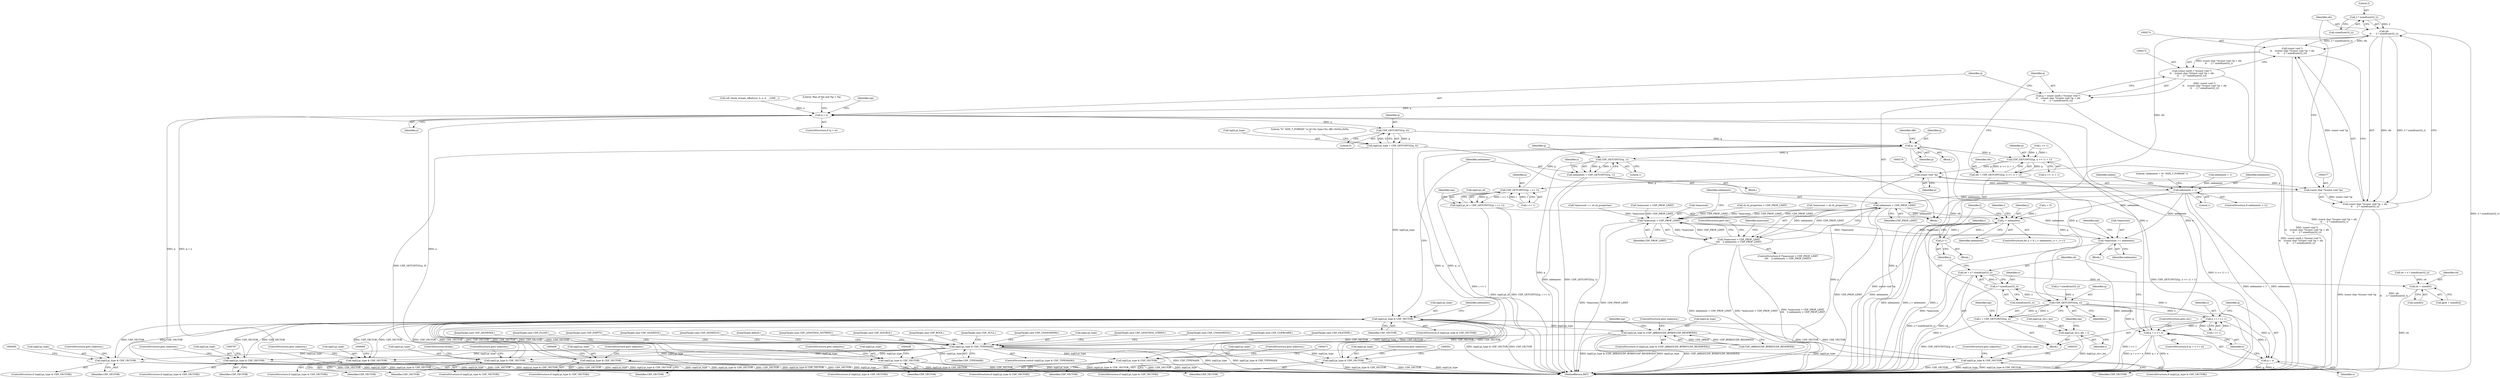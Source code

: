 digraph "0_file_1aec04dbf8a24b8a6ba64c4f74efa0628e36db0b@API" {
"1000283" [label="(Call,2 * sizeof(uint32_t))"];
"1000281" [label="(Call,ofs\n\t\t    - 2 * sizeof(uint32_t))"];
"1000273" [label="(Call,(const void *)\n\t\t    ((const char *)(const void *)p + ofs\n\t\t    - 2 * sizeof(uint32_t)))"];
"1000271" [label="(Call,(const uint8_t *)(const void *)\n\t\t    ((const char *)(const void *)p + ofs\n\t\t    - 2 * sizeof(uint32_t)))"];
"1000269" [label="(Call,q = (const uint8_t *)(const void *)\n\t\t    ((const char *)(const void *)p + ofs\n\t\t    - 2 * sizeof(uint32_t)))"];
"1000288" [label="(Call,q > e)"];
"1000316" [label="(Call,CDF_GETUINT32(q, 0))"];
"1000310" [label="(Call,inp[i].pi_type = CDF_GETUINT32(q, 0))"];
"1000342" [label="(Call,inp[i].pi_type & CDF_VECTOR)"];
"1000373" [label="(Call,inp[i].pi_type & (CDF_ARRAY|CDF_BYREF|CDF_RESERVED))"];
"1000386" [label="(Call,inp[i].pi_type & CDF_TYPEMASK)"];
"1000399" [label="(Call,inp[i].pi_type & CDF_VECTOR)"];
"1000429" [label="(Call,inp[i].pi_type & CDF_VECTOR)"];
"1000462" [label="(Call,inp[i].pi_type & CDF_VECTOR)"];
"1000492" [label="(Call,inp[i].pi_type & CDF_VECTOR)"];
"1000524" [label="(Call,inp[i].pi_type & CDF_VECTOR)"];
"1000556" [label="(Call,inp[i].pi_type & CDF_VECTOR)"];
"1000597" [label="(Call,inp[i].pi_type & CDF_VECTOR)"];
"1000778" [label="(Call,inp[i].pi_type & CDF_VECTOR)"];
"1000810" [label="(Call,inp[i].pi_type & CDF_VECTOR)"];
"1000337" [label="(Call,q - p)"];
"1000262" [label="(Call,CDF_GETUINT32(p, (i << 1) + 1))"];
"1000260" [label="(Call,ofs = CDF_GETUINT32(p, (i << 1) + 1))"];
"1000278" [label="(Call,(const void *)p)"];
"1000276" [label="(Call,(const char *)(const void *)p)"];
"1000275" [label="(Call,(const char *)(const void *)p + ofs\n\t\t    - 2 * sizeof(uint32_t))"];
"1000305" [label="(Call,CDF_GETUINT32(p, i << 1))"];
"1000299" [label="(Call,inp[i].pi_id = CDF_GETUINT32(p, i << 1))"];
"1000352" [label="(Call,CDF_GETUINT32(q, 1))"];
"1000350" [label="(Call,nelements = CDF_GETUINT32(q, 1))"];
"1000641" [label="(Call,nelements > 1)"];
"1000658" [label="(Call,nelements > CDF_PROP_LIMIT)"];
"1000654" [label="(Call,*maxcount > CDF_PROP_LIMIT)"];
"1000653" [label="(Call,*maxcount > CDF_PROP_LIMIT\n\t\t\t\t    || nelements > CDF_PROP_LIMIT)"];
"1000662" [label="(Call,*maxcount += nelements)"];
"1000689" [label="(Call,j < nelements)"];
"1000693" [label="(Call,j++)"];
"1000701" [label="(Call,CDF_GETUINT32(q, o))"];
"1000699" [label="(Call,l = CDF_GETUINT32(q, o))"];
"1000704" [label="(Call,inp[i].pi_str.s_len = l)"];
"1000755" [label="(Call,o += l >> 1)"];
"1000761" [label="(Call,q + o >= e)"];
"1000762" [label="(Call,q + o)"];
"1000769" [label="(Call,o * sizeof(uint32_t))"];
"1000767" [label="(Call,o4 = o * sizeof(uint32_t))"];
"1000728" [label="(Call,o4 + sizeof(l))"];
"1000809" [label="(ControlStructure,if (inp[i].pi_type & CDF_VECTOR))"];
"1000769" [label="(Call,o * sizeof(uint32_t))"];
"1000310" [label="(Call,inp[i].pi_type = CDF_GETUINT32(q, 0))"];
"1000839" [label="(MethodReturn,RET)"];
"1000647" [label="(Identifier,nelem)"];
"1000318" [label="(Literal,0)"];
"1000349" [label="(Block,)"];
"1000811" [label="(Call,inp[i].pi_type)"];
"1000692" [label="(Block,)"];
"1000427" [label="(JumpTarget,case CDF_SIGNED32:)"];
"1000764" [label="(Identifier,o)"];
"1000177" [label="(Call,sh.sh_properties > CDF_PROP_LIMIT)"];
"1000686" [label="(Call,j = 0)"];
"1000321" [label="(Literal,\"%\" SIZE_T_FORMAT \"u) id=%x type=%x offs=0x%tx,0x%x\n\")"];
"1000761" [label="(Call,q + o >= e)"];
"1000524" [label="(Call,inp[i].pi_type & CDF_VECTOR)"];
"1000384" [label="(ControlStructure,goto unknown;)"];
"1000708" [label="(Identifier,inp)"];
"1000694" [label="(Identifier,j)"];
"1000337" [label="(Call,q - p)"];
"1000398" [label="(ControlStructure,if (inp[i].pi_type & CDF_VECTOR))"];
"1000683" [label="(Literal,\"nelements = %\" SIZE_T_FORMAT \"u\n\")"];
"1000728" [label="(Call,o4 + sizeof(l))"];
"1000264" [label="(Call,(i << 1) + 1)"];
"1000668" [label="(Identifier,inp)"];
"1000348" [label="(Identifier,CDF_VECTOR)"];
"1000596" [label="(ControlStructure,if (inp[i].pi_type & CDF_VECTOR))"];
"1000461" [label="(ControlStructure,if (inp[i].pi_type & CDF_VECTOR))"];
"1000354" [label="(Literal,1)"];
"1000343" [label="(Call,inp[i].pi_type)"];
"1000262" [label="(Call,CDF_GETUINT32(p, (i << 1) + 1))"];
"1000374" [label="(Call,inp[i].pi_type)"];
"1000556" [label="(Call,inp[i].pi_type & CDF_VECTOR)"];
"1000397" [label="(JumpTarget,case CDF_SIGNED16:)"];
"1000311" [label="(Call,inp[i].pi_type)"];
"1000557" [label="(Call,inp[i].pi_type)"];
"1000703" [label="(Identifier,o)"];
"1000818" [label="(ControlStructure,break;)"];
"1000306" [label="(Identifier,p)"];
"1000313" [label="(Identifier,inp)"];
"1000211" [label="(Call,*maxcount = sh.sh_properties)"];
"1000702" [label="(Identifier,q)"];
"1000663" [label="(Call,*maxcount)"];
"1000819" [label="(JumpTarget,default:)"];
"1000730" [label="(Call,sizeof(l))"];
"1000436" [label="(ControlStructure,goto unknown;)"];
"1000771" [label="(Call,sizeof(uint32_t))"];
"1000689" [label="(Call,j < nelements)"];
"1000639" [label="(JumpTarget,case CDF_LENGTH32_WSTRING:)"];
"1000238" [label="(Call,cdf_check_stream_offset(sst, h, e, 0, __LINE__))"];
"1000760" [label="(ControlStructure,if (q + o >= e))"];
"1000428" [label="(ControlStructure,if (inp[i].pi_type & CDF_VECTOR))"];
"1000696" [label="(Identifier,i)"];
"1000400" [label="(Call,inp[i].pi_type)"];
"1000352" [label="(Call,CDF_GETUINT32(q, 1))"];
"1000643" [label="(Literal,1)"];
"1000717" [label="(Identifier,inp)"];
"1000338" [label="(Identifier,q)"];
"1000392" [label="(Identifier,CDF_TYPEMASK)"];
"1000595" [label="(JumpTarget,case CDF_DOUBLE:)"];
"1000817" [label="(ControlStructure,goto unknown;)"];
"1000700" [label="(Identifier,l)"];
"1000644" [label="(Block,)"];
"1000385" [label="(ControlStructure,switch (inp[i].pi_type & CDF_TYPEMASK))"];
"1000317" [label="(Identifier,q)"];
"1000459" [label="(JumpTarget,case CDF_BOOL:)"];
"1000768" [label="(Identifier,o4)"];
"1000493" [label="(Call,inp[i].pi_type)"];
"1000203" [label="(Call,*maxcount += sh.sh_properties)"];
"1000697" [label="(Block,)"];
"1000774" [label="(Identifier,i)"];
"1000405" [label="(Identifier,CDF_VECTOR)"];
"1000394" [label="(JumpTarget,case CDF_NULL:)"];
"1000491" [label="(ControlStructure,if (inp[i].pi_type & CDF_VECTOR))"];
"1000294" [label="(Literal,\"Ran of the end %p > %p\n\")"];
"1000604" [label="(ControlStructure,goto unknown;)"];
"1000269" [label="(Call,q = (const uint8_t *)(const void *)\n\t\t    ((const char *)(const void *)p + ofs\n\t\t    - 2 * sizeof(uint32_t)))"];
"1000265" [label="(Call,i << 1)"];
"1000699" [label="(Call,l = CDF_GETUINT32(q, o))"];
"1000258" [label="(Block,)"];
"1000302" [label="(Identifier,inp)"];
"1000350" [label="(Call,nelements = CDF_GETUINT32(q, 1))"];
"1000360" [label="(Call,nelements = 1)"];
"1000339" [label="(Identifier,p)"];
"1000356" [label="(Identifier,o)"];
"1000530" [label="(Identifier,CDF_VECTOR)"];
"1000522" [label="(JumpTarget,case CDF_UNSIGNED64:)"];
"1000387" [label="(Call,inp[i].pi_type)"];
"1000691" [label="(Identifier,nelements)"];
"1000712" [label="(Identifier,l)"];
"1000659" [label="(Identifier,nelements)"];
"1000300" [label="(Call,inp[i].pi_id)"];
"1000288" [label="(Call,q > e)"];
"1000373" [label="(Call,inp[i].pi_type & (CDF_ARRAY|CDF_BYREF|CDF_RESERVED))"];
"1000353" [label="(Identifier,q)"];
"1000468" [label="(Identifier,CDF_VECTOR)"];
"1000361" [label="(Identifier,nelements)"];
"1000598" [label="(Call,inp[i].pi_type)"];
"1000638" [label="(JumpTarget,case CDF_LENGTH32_STRING:)"];
"1000755" [label="(Call,o += l >> 1)"];
"1000275" [label="(Call,(const char *)(const void *)p + ofs\n\t\t    - 2 * sizeof(uint32_t))"];
"1000660" [label="(Identifier,CDF_PROP_LIMIT)"];
"1000767" [label="(Call,o4 = o * sizeof(uint32_t))"];
"1000523" [label="(ControlStructure,if (inp[i].pi_type & CDF_VECTOR))"];
"1000368" [label="(Call,o * sizeof(uint32_t))"];
"1000770" [label="(Identifier,o)"];
"1000765" [label="(Identifier,e)"];
"1000386" [label="(Call,inp[i].pi_type & CDF_TYPEMASK)"];
"1000287" [label="(ControlStructure,if (q > e))"];
"1000661" [label="(ControlStructure,goto out;)"];
"1000399" [label="(Call,inp[i].pi_type & CDF_VECTOR)"];
"1000653" [label="(Call,*maxcount > CDF_PROP_LIMIT\n\t\t\t\t    || nelements > CDF_PROP_LIMIT)"];
"1000460" [label="(JumpTarget,case CDF_UNSIGNED32:)"];
"1000531" [label="(ControlStructure,goto unknown;)"];
"1000808" [label="(JumpTarget,case CDF_CLIPBOARD:)"];
"1000336" [label="(Block,)"];
"1000263" [label="(Identifier,p)"];
"1000693" [label="(Call,j++)"];
"1000563" [label="(ControlStructure,goto unknown;)"];
"1000701" [label="(Call,CDF_GETUINT32(q, o))"];
"1000342" [label="(Call,inp[i].pi_type & CDF_VECTOR)"];
"1000785" [label="(ControlStructure,goto unknown;)"];
"1000283" [label="(Call,2 * sizeof(uint32_t))"];
"1000281" [label="(Call,ofs\n\t\t    - 2 * sizeof(uint32_t))"];
"1000654" [label="(Call,*maxcount > CDF_PROP_LIMIT)"];
"1000463" [label="(Call,inp[i].pi_type)"];
"1000555" [label="(ControlStructure,if (inp[i].pi_type & CDF_VECTOR))"];
"1000777" [label="(ControlStructure,if (inp[i].pi_type & CDF_VECTOR))"];
"1000261" [label="(Identifier,ofs)"];
"1000366" [label="(Call,o4 = o * sizeof(uint32_t))"];
"1000276" [label="(Call,(const char *)(const void *)p)"];
"1000658" [label="(Call,nelements > CDF_PROP_LIMIT)"];
"1000273" [label="(Call,(const void *)\n\t\t    ((const char *)(const void *)p + ofs\n\t\t    - 2 * sizeof(uint32_t)))"];
"1000389" [label="(Identifier,inp)"];
"1000776" [label="(JumpTarget,case CDF_FILETIME:)"];
"1000341" [label="(ControlStructure,if (inp[i].pi_type & CDF_VECTOR))"];
"1000462" [label="(Call,inp[i].pi_type & CDF_VECTOR)"];
"1000299" [label="(Call,inp[i].pi_id = CDF_GETUINT32(p, i << 1))"];
"1000763" [label="(Identifier,q)"];
"1000766" [label="(ControlStructure,goto out;)"];
"1000729" [label="(Identifier,o4)"];
"1000316" [label="(Call,CDF_GETUINT32(q, 0))"];
"1000603" [label="(Identifier,CDF_VECTOR)"];
"1000756" [label="(Identifier,o)"];
"1000430" [label="(Call,inp[i].pi_type)"];
"1000271" [label="(Call,(const uint8_t *)(const void *)\n\t\t    ((const char *)(const void *)p + ofs\n\t\t    - 2 * sizeof(uint32_t)))"];
"1000290" [label="(Identifier,e)"];
"1000816" [label="(Identifier,CDF_VECTOR)"];
"1000641" [label="(Call,nelements > 1)"];
"1000525" [label="(Call,inp[i].pi_type)"];
"1000705" [label="(Call,inp[i].pi_str.s_len)"];
"1000278" [label="(Call,(const void *)p)"];
"1000429" [label="(Call,inp[i].pi_type & CDF_VECTOR)"];
"1000657" [label="(Identifier,CDF_PROP_LIMIT)"];
"1000652" [label="(ControlStructure,if (*maxcount > CDF_PROP_LIMIT\n\t\t\t\t    || nelements > CDF_PROP_LIMIT))"];
"1000784" [label="(Identifier,CDF_VECTOR)"];
"1000280" [label="(Identifier,p)"];
"1000704" [label="(Call,inp[i].pi_str.s_len = l)"];
"1000260" [label="(Call,ofs = CDF_GETUINT32(p, (i << 1) + 1))"];
"1000379" [label="(Call,CDF_ARRAY|CDF_BYREF|CDF_RESERVED)"];
"1000778" [label="(Call,inp[i].pi_type & CDF_VECTOR)"];
"1000435" [label="(Identifier,CDF_VECTOR)"];
"1000498" [label="(Identifier,CDF_VECTOR)"];
"1000305" [label="(Call,CDF_GETUINT32(p, i << 1))"];
"1000685" [label="(ControlStructure,for (j = 0; j < nelements; j++, i++))"];
"1000779" [label="(Call,inp[i].pi_type)"];
"1000372" [label="(ControlStructure,if (inp[i].pi_type & (CDF_ARRAY|CDF_BYREF|CDF_RESERVED)))"];
"1000406" [label="(ControlStructure,goto unknown;)"];
"1000492" [label="(Call,inp[i].pi_type & CDF_VECTOR)"];
"1000499" [label="(ControlStructure,goto unknown;)"];
"1000757" [label="(Call,l >> 1)"];
"1000340" [label="(Identifier,offs)"];
"1000270" [label="(Identifier,q)"];
"1000640" [label="(ControlStructure,if (nelements > 1))"];
"1000198" [label="(Call,*maxcount > CDF_PROP_LIMIT)"];
"1000351" [label="(Identifier,nelements)"];
"1000490" [label="(JumpTarget,case CDF_SIGNED64:)"];
"1000554" [label="(JumpTarget,case CDF_FLOAT:)"];
"1000469" [label="(ControlStructure,goto unknown;)"];
"1000665" [label="(Identifier,nelements)"];
"1000810" [label="(Call,inp[i].pi_type & CDF_VECTOR)"];
"1000762" [label="(Call,q + o)"];
"1000307" [label="(Call,i << 1)"];
"1000562" [label="(Identifier,CDF_VECTOR)"];
"1000284" [label="(Literal,2)"];
"1000662" [label="(Call,*maxcount += nelements)"];
"1000642" [label="(Identifier,nelements)"];
"1000285" [label="(Call,sizeof(uint32_t))"];
"1000395" [label="(JumpTarget,case CDF_EMPTY:)"];
"1000597" [label="(Call,inp[i].pi_type & CDF_VECTOR)"];
"1000664" [label="(Identifier,maxcount)"];
"1000690" [label="(Identifier,j)"];
"1000289" [label="(Identifier,q)"];
"1000655" [label="(Call,*maxcount)"];
"1000726" [label="(Call,q[o4 + sizeof(l)])"];
"1000282" [label="(Identifier,ofs)"];
"1000283" -> "1000281"  [label="AST: "];
"1000283" -> "1000285"  [label="CFG: "];
"1000284" -> "1000283"  [label="AST: "];
"1000285" -> "1000283"  [label="AST: "];
"1000281" -> "1000283"  [label="CFG: "];
"1000283" -> "1000281"  [label="DDG: 2"];
"1000281" -> "1000275"  [label="AST: "];
"1000282" -> "1000281"  [label="AST: "];
"1000275" -> "1000281"  [label="CFG: "];
"1000281" -> "1000839"  [label="DDG: ofs"];
"1000281" -> "1000839"  [label="DDG: 2 * sizeof(uint32_t)"];
"1000281" -> "1000273"  [label="DDG: ofs"];
"1000281" -> "1000273"  [label="DDG: 2 * sizeof(uint32_t)"];
"1000281" -> "1000275"  [label="DDG: ofs"];
"1000281" -> "1000275"  [label="DDG: 2 * sizeof(uint32_t)"];
"1000260" -> "1000281"  [label="DDG: ofs"];
"1000273" -> "1000271"  [label="AST: "];
"1000273" -> "1000275"  [label="CFG: "];
"1000274" -> "1000273"  [label="AST: "];
"1000275" -> "1000273"  [label="AST: "];
"1000271" -> "1000273"  [label="CFG: "];
"1000273" -> "1000839"  [label="DDG: (const char *)(const void *)p + ofs\n\t\t    - 2 * sizeof(uint32_t)"];
"1000273" -> "1000271"  [label="DDG: (const char *)(const void *)p + ofs\n\t\t    - 2 * sizeof(uint32_t)"];
"1000276" -> "1000273"  [label="DDG: (const void *)p"];
"1000271" -> "1000269"  [label="AST: "];
"1000272" -> "1000271"  [label="AST: "];
"1000269" -> "1000271"  [label="CFG: "];
"1000271" -> "1000839"  [label="DDG: (const void *)\n\t\t    ((const char *)(const void *)p + ofs\n\t\t    - 2 * sizeof(uint32_t))"];
"1000271" -> "1000269"  [label="DDG: (const void *)\n\t\t    ((const char *)(const void *)p + ofs\n\t\t    - 2 * sizeof(uint32_t))"];
"1000269" -> "1000258"  [label="AST: "];
"1000270" -> "1000269"  [label="AST: "];
"1000289" -> "1000269"  [label="CFG: "];
"1000269" -> "1000839"  [label="DDG: (const uint8_t *)(const void *)\n\t\t    ((const char *)(const void *)p + ofs\n\t\t    - 2 * sizeof(uint32_t))"];
"1000269" -> "1000288"  [label="DDG: q"];
"1000288" -> "1000287"  [label="AST: "];
"1000288" -> "1000290"  [label="CFG: "];
"1000289" -> "1000288"  [label="AST: "];
"1000290" -> "1000288"  [label="AST: "];
"1000294" -> "1000288"  [label="CFG: "];
"1000302" -> "1000288"  [label="CFG: "];
"1000288" -> "1000839"  [label="DDG: e"];
"1000288" -> "1000839"  [label="DDG: q"];
"1000288" -> "1000839"  [label="DDG: q > e"];
"1000761" -> "1000288"  [label="DDG: e"];
"1000238" -> "1000288"  [label="DDG: e"];
"1000288" -> "1000316"  [label="DDG: q"];
"1000288" -> "1000761"  [label="DDG: e"];
"1000316" -> "1000310"  [label="AST: "];
"1000316" -> "1000318"  [label="CFG: "];
"1000317" -> "1000316"  [label="AST: "];
"1000318" -> "1000316"  [label="AST: "];
"1000310" -> "1000316"  [label="CFG: "];
"1000316" -> "1000310"  [label="DDG: q"];
"1000316" -> "1000310"  [label="DDG: 0"];
"1000316" -> "1000337"  [label="DDG: q"];
"1000310" -> "1000258"  [label="AST: "];
"1000311" -> "1000310"  [label="AST: "];
"1000321" -> "1000310"  [label="CFG: "];
"1000310" -> "1000839"  [label="DDG: CDF_GETUINT32(q, 0)"];
"1000310" -> "1000342"  [label="DDG: inp[i].pi_type"];
"1000342" -> "1000341"  [label="AST: "];
"1000342" -> "1000348"  [label="CFG: "];
"1000343" -> "1000342"  [label="AST: "];
"1000348" -> "1000342"  [label="AST: "];
"1000351" -> "1000342"  [label="CFG: "];
"1000361" -> "1000342"  [label="CFG: "];
"1000342" -> "1000839"  [label="DDG: CDF_VECTOR"];
"1000342" -> "1000839"  [label="DDG: inp[i].pi_type & CDF_VECTOR"];
"1000810" -> "1000342"  [label="DDG: CDF_VECTOR"];
"1000399" -> "1000342"  [label="DDG: CDF_VECTOR"];
"1000556" -> "1000342"  [label="DDG: CDF_VECTOR"];
"1000492" -> "1000342"  [label="DDG: CDF_VECTOR"];
"1000462" -> "1000342"  [label="DDG: CDF_VECTOR"];
"1000778" -> "1000342"  [label="DDG: CDF_VECTOR"];
"1000524" -> "1000342"  [label="DDG: CDF_VECTOR"];
"1000429" -> "1000342"  [label="DDG: CDF_VECTOR"];
"1000597" -> "1000342"  [label="DDG: CDF_VECTOR"];
"1000342" -> "1000373"  [label="DDG: inp[i].pi_type"];
"1000342" -> "1000399"  [label="DDG: CDF_VECTOR"];
"1000342" -> "1000429"  [label="DDG: CDF_VECTOR"];
"1000342" -> "1000462"  [label="DDG: CDF_VECTOR"];
"1000342" -> "1000492"  [label="DDG: CDF_VECTOR"];
"1000342" -> "1000524"  [label="DDG: CDF_VECTOR"];
"1000342" -> "1000556"  [label="DDG: CDF_VECTOR"];
"1000342" -> "1000597"  [label="DDG: CDF_VECTOR"];
"1000342" -> "1000778"  [label="DDG: CDF_VECTOR"];
"1000342" -> "1000810"  [label="DDG: CDF_VECTOR"];
"1000373" -> "1000372"  [label="AST: "];
"1000373" -> "1000379"  [label="CFG: "];
"1000374" -> "1000373"  [label="AST: "];
"1000379" -> "1000373"  [label="AST: "];
"1000384" -> "1000373"  [label="CFG: "];
"1000389" -> "1000373"  [label="CFG: "];
"1000373" -> "1000839"  [label="DDG: CDF_ARRAY|CDF_BYREF|CDF_RESERVED"];
"1000373" -> "1000839"  [label="DDG: inp[i].pi_type & (CDF_ARRAY|CDF_BYREF|CDF_RESERVED)"];
"1000373" -> "1000839"  [label="DDG: inp[i].pi_type"];
"1000379" -> "1000373"  [label="DDG: CDF_ARRAY"];
"1000379" -> "1000373"  [label="DDG: CDF_BYREF|CDF_RESERVED"];
"1000373" -> "1000386"  [label="DDG: inp[i].pi_type"];
"1000386" -> "1000385"  [label="AST: "];
"1000386" -> "1000392"  [label="CFG: "];
"1000387" -> "1000386"  [label="AST: "];
"1000392" -> "1000386"  [label="AST: "];
"1000394" -> "1000386"  [label="CFG: "];
"1000395" -> "1000386"  [label="CFG: "];
"1000397" -> "1000386"  [label="CFG: "];
"1000427" -> "1000386"  [label="CFG: "];
"1000459" -> "1000386"  [label="CFG: "];
"1000460" -> "1000386"  [label="CFG: "];
"1000490" -> "1000386"  [label="CFG: "];
"1000522" -> "1000386"  [label="CFG: "];
"1000554" -> "1000386"  [label="CFG: "];
"1000595" -> "1000386"  [label="CFG: "];
"1000638" -> "1000386"  [label="CFG: "];
"1000639" -> "1000386"  [label="CFG: "];
"1000776" -> "1000386"  [label="CFG: "];
"1000808" -> "1000386"  [label="CFG: "];
"1000819" -> "1000386"  [label="CFG: "];
"1000386" -> "1000839"  [label="DDG: CDF_TYPEMASK"];
"1000386" -> "1000839"  [label="DDG: inp[i].pi_type"];
"1000386" -> "1000839"  [label="DDG: inp[i].pi_type & CDF_TYPEMASK"];
"1000386" -> "1000399"  [label="DDG: inp[i].pi_type"];
"1000386" -> "1000429"  [label="DDG: inp[i].pi_type"];
"1000386" -> "1000462"  [label="DDG: inp[i].pi_type"];
"1000386" -> "1000492"  [label="DDG: inp[i].pi_type"];
"1000386" -> "1000524"  [label="DDG: inp[i].pi_type"];
"1000386" -> "1000556"  [label="DDG: inp[i].pi_type"];
"1000386" -> "1000597"  [label="DDG: inp[i].pi_type"];
"1000386" -> "1000778"  [label="DDG: inp[i].pi_type"];
"1000386" -> "1000810"  [label="DDG: inp[i].pi_type"];
"1000399" -> "1000398"  [label="AST: "];
"1000399" -> "1000405"  [label="CFG: "];
"1000400" -> "1000399"  [label="AST: "];
"1000405" -> "1000399"  [label="AST: "];
"1000406" -> "1000399"  [label="CFG: "];
"1000408" -> "1000399"  [label="CFG: "];
"1000399" -> "1000839"  [label="DDG: CDF_VECTOR"];
"1000399" -> "1000839"  [label="DDG: inp[i].pi_type"];
"1000399" -> "1000839"  [label="DDG: inp[i].pi_type & CDF_VECTOR"];
"1000429" -> "1000428"  [label="AST: "];
"1000429" -> "1000435"  [label="CFG: "];
"1000430" -> "1000429"  [label="AST: "];
"1000435" -> "1000429"  [label="AST: "];
"1000436" -> "1000429"  [label="CFG: "];
"1000438" -> "1000429"  [label="CFG: "];
"1000429" -> "1000839"  [label="DDG: CDF_VECTOR"];
"1000429" -> "1000839"  [label="DDG: inp[i].pi_type"];
"1000429" -> "1000839"  [label="DDG: inp[i].pi_type & CDF_VECTOR"];
"1000462" -> "1000461"  [label="AST: "];
"1000462" -> "1000468"  [label="CFG: "];
"1000463" -> "1000462"  [label="AST: "];
"1000468" -> "1000462"  [label="AST: "];
"1000469" -> "1000462"  [label="CFG: "];
"1000471" -> "1000462"  [label="CFG: "];
"1000462" -> "1000839"  [label="DDG: CDF_VECTOR"];
"1000462" -> "1000839"  [label="DDG: inp[i].pi_type"];
"1000462" -> "1000839"  [label="DDG: inp[i].pi_type & CDF_VECTOR"];
"1000492" -> "1000491"  [label="AST: "];
"1000492" -> "1000498"  [label="CFG: "];
"1000493" -> "1000492"  [label="AST: "];
"1000498" -> "1000492"  [label="AST: "];
"1000499" -> "1000492"  [label="CFG: "];
"1000501" -> "1000492"  [label="CFG: "];
"1000492" -> "1000839"  [label="DDG: CDF_VECTOR"];
"1000492" -> "1000839"  [label="DDG: inp[i].pi_type"];
"1000492" -> "1000839"  [label="DDG: inp[i].pi_type & CDF_VECTOR"];
"1000524" -> "1000523"  [label="AST: "];
"1000524" -> "1000530"  [label="CFG: "];
"1000525" -> "1000524"  [label="AST: "];
"1000530" -> "1000524"  [label="AST: "];
"1000531" -> "1000524"  [label="CFG: "];
"1000533" -> "1000524"  [label="CFG: "];
"1000524" -> "1000839"  [label="DDG: inp[i].pi_type"];
"1000524" -> "1000839"  [label="DDG: inp[i].pi_type & CDF_VECTOR"];
"1000524" -> "1000839"  [label="DDG: CDF_VECTOR"];
"1000556" -> "1000555"  [label="AST: "];
"1000556" -> "1000562"  [label="CFG: "];
"1000557" -> "1000556"  [label="AST: "];
"1000562" -> "1000556"  [label="AST: "];
"1000563" -> "1000556"  [label="CFG: "];
"1000565" -> "1000556"  [label="CFG: "];
"1000556" -> "1000839"  [label="DDG: CDF_VECTOR"];
"1000556" -> "1000839"  [label="DDG: inp[i].pi_type"];
"1000556" -> "1000839"  [label="DDG: inp[i].pi_type & CDF_VECTOR"];
"1000597" -> "1000596"  [label="AST: "];
"1000597" -> "1000603"  [label="CFG: "];
"1000598" -> "1000597"  [label="AST: "];
"1000603" -> "1000597"  [label="AST: "];
"1000604" -> "1000597"  [label="CFG: "];
"1000606" -> "1000597"  [label="CFG: "];
"1000597" -> "1000839"  [label="DDG: inp[i].pi_type"];
"1000597" -> "1000839"  [label="DDG: inp[i].pi_type & CDF_VECTOR"];
"1000597" -> "1000839"  [label="DDG: CDF_VECTOR"];
"1000778" -> "1000777"  [label="AST: "];
"1000778" -> "1000784"  [label="CFG: "];
"1000779" -> "1000778"  [label="AST: "];
"1000784" -> "1000778"  [label="AST: "];
"1000785" -> "1000778"  [label="CFG: "];
"1000787" -> "1000778"  [label="CFG: "];
"1000778" -> "1000839"  [label="DDG: CDF_VECTOR"];
"1000778" -> "1000839"  [label="DDG: inp[i].pi_type & CDF_VECTOR"];
"1000778" -> "1000839"  [label="DDG: inp[i].pi_type"];
"1000810" -> "1000809"  [label="AST: "];
"1000810" -> "1000816"  [label="CFG: "];
"1000811" -> "1000810"  [label="AST: "];
"1000816" -> "1000810"  [label="AST: "];
"1000817" -> "1000810"  [label="CFG: "];
"1000818" -> "1000810"  [label="CFG: "];
"1000810" -> "1000839"  [label="DDG: inp[i].pi_type & CDF_VECTOR"];
"1000810" -> "1000839"  [label="DDG: CDF_VECTOR"];
"1000810" -> "1000839"  [label="DDG: inp[i].pi_type"];
"1000337" -> "1000336"  [label="AST: "];
"1000337" -> "1000339"  [label="CFG: "];
"1000338" -> "1000337"  [label="AST: "];
"1000339" -> "1000337"  [label="AST: "];
"1000340" -> "1000337"  [label="CFG: "];
"1000337" -> "1000839"  [label="DDG: p"];
"1000337" -> "1000839"  [label="DDG: q"];
"1000337" -> "1000839"  [label="DDG: q - p"];
"1000337" -> "1000262"  [label="DDG: p"];
"1000305" -> "1000337"  [label="DDG: p"];
"1000337" -> "1000352"  [label="DDG: q"];
"1000337" -> "1000701"  [label="DDG: q"];
"1000262" -> "1000260"  [label="AST: "];
"1000262" -> "1000264"  [label="CFG: "];
"1000263" -> "1000262"  [label="AST: "];
"1000264" -> "1000262"  [label="AST: "];
"1000260" -> "1000262"  [label="CFG: "];
"1000262" -> "1000839"  [label="DDG: (i << 1) + 1"];
"1000262" -> "1000260"  [label="DDG: p"];
"1000262" -> "1000260"  [label="DDG: (i << 1) + 1"];
"1000265" -> "1000262"  [label="DDG: i"];
"1000265" -> "1000262"  [label="DDG: 1"];
"1000262" -> "1000278"  [label="DDG: p"];
"1000260" -> "1000258"  [label="AST: "];
"1000261" -> "1000260"  [label="AST: "];
"1000270" -> "1000260"  [label="CFG: "];
"1000260" -> "1000839"  [label="DDG: CDF_GETUINT32(p, (i << 1) + 1)"];
"1000278" -> "1000276"  [label="AST: "];
"1000278" -> "1000280"  [label="CFG: "];
"1000279" -> "1000278"  [label="AST: "];
"1000280" -> "1000278"  [label="AST: "];
"1000276" -> "1000278"  [label="CFG: "];
"1000278" -> "1000839"  [label="DDG: p"];
"1000278" -> "1000276"  [label="DDG: p"];
"1000278" -> "1000305"  [label="DDG: p"];
"1000276" -> "1000275"  [label="AST: "];
"1000277" -> "1000276"  [label="AST: "];
"1000282" -> "1000276"  [label="CFG: "];
"1000276" -> "1000839"  [label="DDG: (const void *)p"];
"1000276" -> "1000275"  [label="DDG: (const void *)p"];
"1000275" -> "1000839"  [label="DDG: (const char *)(const void *)p"];
"1000275" -> "1000839"  [label="DDG: ofs\n\t\t    - 2 * sizeof(uint32_t)"];
"1000305" -> "1000299"  [label="AST: "];
"1000305" -> "1000307"  [label="CFG: "];
"1000306" -> "1000305"  [label="AST: "];
"1000307" -> "1000305"  [label="AST: "];
"1000299" -> "1000305"  [label="CFG: "];
"1000305" -> "1000839"  [label="DDG: i << 1"];
"1000305" -> "1000299"  [label="DDG: p"];
"1000305" -> "1000299"  [label="DDG: i << 1"];
"1000307" -> "1000305"  [label="DDG: i"];
"1000307" -> "1000305"  [label="DDG: 1"];
"1000299" -> "1000258"  [label="AST: "];
"1000300" -> "1000299"  [label="AST: "];
"1000313" -> "1000299"  [label="CFG: "];
"1000299" -> "1000839"  [label="DDG: CDF_GETUINT32(p, i << 1)"];
"1000299" -> "1000839"  [label="DDG: inp[i].pi_id"];
"1000352" -> "1000350"  [label="AST: "];
"1000352" -> "1000354"  [label="CFG: "];
"1000353" -> "1000352"  [label="AST: "];
"1000354" -> "1000352"  [label="AST: "];
"1000350" -> "1000352"  [label="CFG: "];
"1000352" -> "1000839"  [label="DDG: q"];
"1000352" -> "1000350"  [label="DDG: q"];
"1000352" -> "1000350"  [label="DDG: 1"];
"1000352" -> "1000701"  [label="DDG: q"];
"1000350" -> "1000349"  [label="AST: "];
"1000351" -> "1000350"  [label="AST: "];
"1000356" -> "1000350"  [label="CFG: "];
"1000350" -> "1000839"  [label="DDG: nelements"];
"1000350" -> "1000839"  [label="DDG: CDF_GETUINT32(q, 1)"];
"1000350" -> "1000641"  [label="DDG: nelements"];
"1000641" -> "1000640"  [label="AST: "];
"1000641" -> "1000643"  [label="CFG: "];
"1000642" -> "1000641"  [label="AST: "];
"1000643" -> "1000641"  [label="AST: "];
"1000647" -> "1000641"  [label="CFG: "];
"1000683" -> "1000641"  [label="CFG: "];
"1000641" -> "1000839"  [label="DDG: nelements > 1"];
"1000641" -> "1000839"  [label="DDG: nelements"];
"1000360" -> "1000641"  [label="DDG: nelements"];
"1000641" -> "1000658"  [label="DDG: nelements"];
"1000641" -> "1000662"  [label="DDG: nelements"];
"1000641" -> "1000689"  [label="DDG: nelements"];
"1000658" -> "1000653"  [label="AST: "];
"1000658" -> "1000660"  [label="CFG: "];
"1000659" -> "1000658"  [label="AST: "];
"1000660" -> "1000658"  [label="AST: "];
"1000653" -> "1000658"  [label="CFG: "];
"1000658" -> "1000839"  [label="DDG: CDF_PROP_LIMIT"];
"1000658" -> "1000839"  [label="DDG: nelements"];
"1000658" -> "1000654"  [label="DDG: CDF_PROP_LIMIT"];
"1000658" -> "1000653"  [label="DDG: nelements"];
"1000658" -> "1000653"  [label="DDG: CDF_PROP_LIMIT"];
"1000654" -> "1000658"  [label="DDG: CDF_PROP_LIMIT"];
"1000658" -> "1000662"  [label="DDG: nelements"];
"1000658" -> "1000689"  [label="DDG: nelements"];
"1000654" -> "1000653"  [label="AST: "];
"1000654" -> "1000657"  [label="CFG: "];
"1000655" -> "1000654"  [label="AST: "];
"1000657" -> "1000654"  [label="AST: "];
"1000659" -> "1000654"  [label="CFG: "];
"1000653" -> "1000654"  [label="CFG: "];
"1000654" -> "1000839"  [label="DDG: *maxcount"];
"1000654" -> "1000839"  [label="DDG: CDF_PROP_LIMIT"];
"1000654" -> "1000653"  [label="DDG: *maxcount"];
"1000654" -> "1000653"  [label="DDG: CDF_PROP_LIMIT"];
"1000662" -> "1000654"  [label="DDG: *maxcount"];
"1000211" -> "1000654"  [label="DDG: *maxcount"];
"1000203" -> "1000654"  [label="DDG: *maxcount"];
"1000198" -> "1000654"  [label="DDG: CDF_PROP_LIMIT"];
"1000177" -> "1000654"  [label="DDG: CDF_PROP_LIMIT"];
"1000654" -> "1000662"  [label="DDG: *maxcount"];
"1000653" -> "1000652"  [label="AST: "];
"1000661" -> "1000653"  [label="CFG: "];
"1000664" -> "1000653"  [label="CFG: "];
"1000653" -> "1000839"  [label="DDG: *maxcount > CDF_PROP_LIMIT\n\t\t\t\t    || nelements > CDF_PROP_LIMIT"];
"1000653" -> "1000839"  [label="DDG: nelements > CDF_PROP_LIMIT"];
"1000653" -> "1000839"  [label="DDG: *maxcount > CDF_PROP_LIMIT"];
"1000662" -> "1000644"  [label="AST: "];
"1000662" -> "1000665"  [label="CFG: "];
"1000663" -> "1000662"  [label="AST: "];
"1000665" -> "1000662"  [label="AST: "];
"1000668" -> "1000662"  [label="CFG: "];
"1000662" -> "1000839"  [label="DDG: *maxcount"];
"1000662" -> "1000839"  [label="DDG: nelements"];
"1000689" -> "1000685"  [label="AST: "];
"1000689" -> "1000691"  [label="CFG: "];
"1000690" -> "1000689"  [label="AST: "];
"1000691" -> "1000689"  [label="AST: "];
"1000700" -> "1000689"  [label="CFG: "];
"1000774" -> "1000689"  [label="CFG: "];
"1000689" -> "1000839"  [label="DDG: j < nelements"];
"1000689" -> "1000839"  [label="DDG: j"];
"1000689" -> "1000839"  [label="DDG: nelements"];
"1000686" -> "1000689"  [label="DDG: j"];
"1000693" -> "1000689"  [label="DDG: j"];
"1000689" -> "1000693"  [label="DDG: j"];
"1000693" -> "1000692"  [label="AST: "];
"1000693" -> "1000694"  [label="CFG: "];
"1000694" -> "1000693"  [label="AST: "];
"1000696" -> "1000693"  [label="CFG: "];
"1000701" -> "1000699"  [label="AST: "];
"1000701" -> "1000703"  [label="CFG: "];
"1000702" -> "1000701"  [label="AST: "];
"1000703" -> "1000701"  [label="AST: "];
"1000699" -> "1000701"  [label="CFG: "];
"1000701" -> "1000699"  [label="DDG: q"];
"1000701" -> "1000699"  [label="DDG: o"];
"1000368" -> "1000701"  [label="DDG: o"];
"1000769" -> "1000701"  [label="DDG: o"];
"1000701" -> "1000755"  [label="DDG: o"];
"1000701" -> "1000761"  [label="DDG: q"];
"1000701" -> "1000762"  [label="DDG: q"];
"1000699" -> "1000697"  [label="AST: "];
"1000700" -> "1000699"  [label="AST: "];
"1000708" -> "1000699"  [label="CFG: "];
"1000699" -> "1000839"  [label="DDG: CDF_GETUINT32(q, o)"];
"1000699" -> "1000704"  [label="DDG: l"];
"1000704" -> "1000697"  [label="AST: "];
"1000704" -> "1000712"  [label="CFG: "];
"1000705" -> "1000704"  [label="AST: "];
"1000712" -> "1000704"  [label="AST: "];
"1000717" -> "1000704"  [label="CFG: "];
"1000704" -> "1000839"  [label="DDG: inp[i].pi_str.s_len"];
"1000755" -> "1000697"  [label="AST: "];
"1000755" -> "1000757"  [label="CFG: "];
"1000756" -> "1000755"  [label="AST: "];
"1000757" -> "1000755"  [label="AST: "];
"1000763" -> "1000755"  [label="CFG: "];
"1000755" -> "1000839"  [label="DDG: l >> 1"];
"1000757" -> "1000755"  [label="DDG: l"];
"1000757" -> "1000755"  [label="DDG: 1"];
"1000755" -> "1000761"  [label="DDG: o"];
"1000755" -> "1000762"  [label="DDG: o"];
"1000755" -> "1000769"  [label="DDG: o"];
"1000761" -> "1000760"  [label="AST: "];
"1000761" -> "1000765"  [label="CFG: "];
"1000762" -> "1000761"  [label="AST: "];
"1000765" -> "1000761"  [label="AST: "];
"1000766" -> "1000761"  [label="CFG: "];
"1000768" -> "1000761"  [label="CFG: "];
"1000761" -> "1000839"  [label="DDG: q + o"];
"1000761" -> "1000839"  [label="DDG: e"];
"1000761" -> "1000839"  [label="DDG: q + o >= e"];
"1000762" -> "1000764"  [label="CFG: "];
"1000763" -> "1000762"  [label="AST: "];
"1000764" -> "1000762"  [label="AST: "];
"1000765" -> "1000762"  [label="CFG: "];
"1000762" -> "1000839"  [label="DDG: q"];
"1000762" -> "1000839"  [label="DDG: o"];
"1000769" -> "1000767"  [label="AST: "];
"1000769" -> "1000771"  [label="CFG: "];
"1000770" -> "1000769"  [label="AST: "];
"1000771" -> "1000769"  [label="AST: "];
"1000767" -> "1000769"  [label="CFG: "];
"1000769" -> "1000839"  [label="DDG: o"];
"1000769" -> "1000767"  [label="DDG: o"];
"1000767" -> "1000697"  [label="AST: "];
"1000768" -> "1000767"  [label="AST: "];
"1000694" -> "1000767"  [label="CFG: "];
"1000767" -> "1000839"  [label="DDG: o * sizeof(uint32_t)"];
"1000767" -> "1000839"  [label="DDG: o4"];
"1000767" -> "1000728"  [label="DDG: o4"];
"1000728" -> "1000726"  [label="AST: "];
"1000728" -> "1000730"  [label="CFG: "];
"1000729" -> "1000728"  [label="AST: "];
"1000730" -> "1000728"  [label="AST: "];
"1000726" -> "1000728"  [label="CFG: "];
"1000728" -> "1000839"  [label="DDG: o4"];
"1000366" -> "1000728"  [label="DDG: o4"];
}
